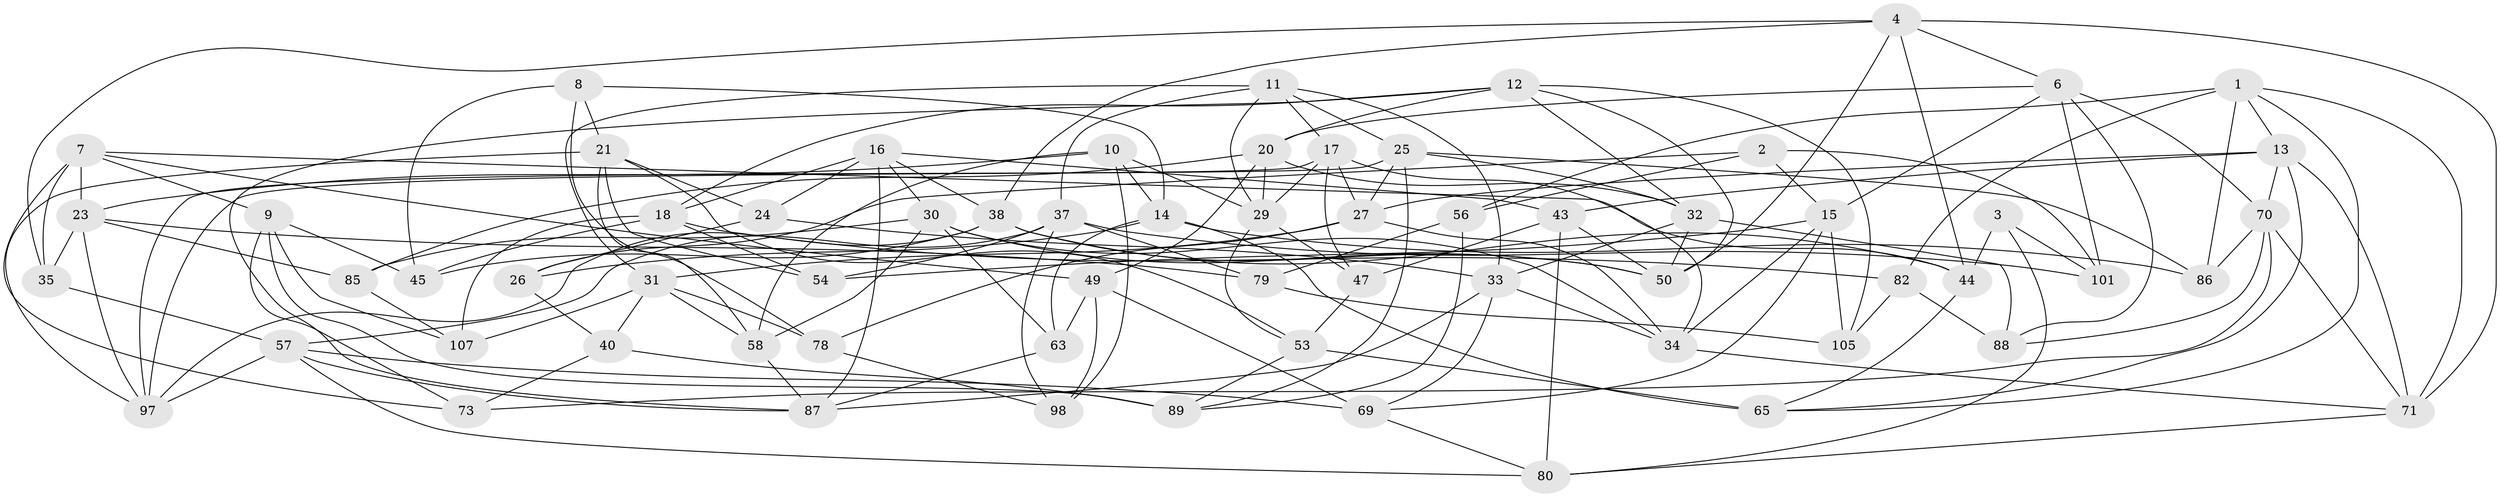 // original degree distribution, {4: 1.0}
// Generated by graph-tools (version 1.1) at 2025/42/03/06/25 10:42:23]
// undirected, 65 vertices, 166 edges
graph export_dot {
graph [start="1"]
  node [color=gray90,style=filled];
  1 [super="+55"];
  2;
  3;
  4 [super="+5"];
  6 [super="+94"];
  7 [super="+62"];
  8;
  9 [super="+102"];
  10 [super="+42"];
  11 [super="+52"];
  12 [super="+19"];
  13 [super="+75"];
  14 [super="+77"];
  15 [super="+28"];
  16 [super="+103"];
  17 [super="+22"];
  18 [super="+41"];
  20 [super="+36"];
  21 [super="+60"];
  23 [super="+66"];
  24;
  25 [super="+51"];
  26;
  27 [super="+48"];
  29 [super="+74"];
  30 [super="+90"];
  31 [super="+106"];
  32 [super="+100"];
  33 [super="+61"];
  34 [super="+67"];
  35;
  37 [super="+39"];
  38 [super="+46"];
  40;
  43 [super="+95"];
  44 [super="+104"];
  45;
  47;
  49 [super="+68"];
  50 [super="+64"];
  53 [super="+91"];
  54;
  56;
  57 [super="+72"];
  58 [super="+59"];
  63;
  65 [super="+81"];
  69 [super="+93"];
  70 [super="+76"];
  71 [super="+84"];
  73;
  78;
  79;
  80 [super="+83"];
  82;
  85;
  86;
  87 [super="+92"];
  88;
  89 [super="+96"];
  97 [super="+99"];
  98;
  101;
  105;
  107;
  1 -- 86;
  1 -- 65;
  1 -- 56;
  1 -- 82;
  1 -- 13;
  1 -- 71;
  2 -- 101;
  2 -- 56;
  2 -- 15;
  2 -- 26;
  3 -- 101;
  3 -- 44 [weight=2];
  3 -- 80;
  4 -- 50;
  4 -- 6;
  4 -- 44;
  4 -- 35;
  4 -- 38;
  4 -- 71;
  6 -- 70;
  6 -- 20;
  6 -- 88;
  6 -- 101;
  6 -- 15;
  7 -- 35;
  7 -- 23;
  7 -- 9;
  7 -- 73;
  7 -- 49;
  7 -- 44;
  8 -- 14;
  8 -- 21;
  8 -- 78;
  8 -- 45;
  9 -- 45;
  9 -- 89 [weight=2];
  9 -- 73;
  9 -- 107;
  10 -- 23;
  10 -- 58 [weight=2];
  10 -- 14;
  10 -- 29;
  10 -- 98;
  11 -- 17;
  11 -- 37;
  11 -- 29;
  11 -- 25;
  11 -- 33;
  11 -- 31;
  12 -- 105;
  12 -- 32;
  12 -- 50;
  12 -- 87;
  12 -- 20;
  12 -- 18;
  13 -- 71;
  13 -- 70;
  13 -- 43;
  13 -- 27;
  13 -- 65;
  14 -- 26;
  14 -- 86;
  14 -- 63;
  14 -- 65;
  15 -- 105;
  15 -- 34;
  15 -- 54;
  15 -- 69;
  16 -- 38;
  16 -- 18;
  16 -- 30;
  16 -- 24;
  16 -- 43;
  16 -- 87;
  17 -- 29;
  17 -- 34;
  17 -- 47;
  17 -- 27;
  17 -- 97;
  18 -- 45;
  18 -- 107;
  18 -- 54;
  18 -- 82;
  20 -- 85;
  20 -- 49;
  20 -- 32;
  20 -- 29;
  21 -- 53;
  21 -- 97;
  21 -- 24;
  21 -- 54;
  21 -- 58;
  23 -- 79;
  23 -- 97;
  23 -- 35;
  23 -- 85;
  24 -- 26;
  24 -- 33;
  25 -- 32;
  25 -- 89;
  25 -- 27;
  25 -- 97;
  25 -- 86;
  26 -- 40;
  27 -- 31;
  27 -- 78;
  27 -- 34;
  29 -- 53;
  29 -- 47;
  30 -- 85;
  30 -- 58;
  30 -- 63;
  30 -- 34;
  30 -- 50;
  31 -- 78;
  31 -- 40;
  31 -- 107;
  31 -- 58;
  32 -- 88;
  32 -- 33;
  32 -- 50;
  33 -- 34;
  33 -- 69;
  33 -- 87;
  34 -- 71;
  35 -- 57;
  37 -- 98;
  37 -- 54;
  37 -- 57;
  37 -- 101;
  37 -- 79;
  38 -- 50;
  38 -- 97;
  38 -- 45;
  38 -- 44;
  40 -- 73;
  40 -- 89;
  43 -- 47;
  43 -- 80 [weight=2];
  43 -- 50;
  44 -- 65;
  47 -- 53;
  49 -- 98;
  49 -- 69 [weight=2];
  49 -- 63;
  53 -- 65 [weight=2];
  53 -- 89;
  56 -- 89;
  56 -- 79;
  57 -- 87;
  57 -- 69;
  57 -- 97;
  57 -- 80;
  58 -- 87;
  63 -- 87;
  69 -- 80;
  70 -- 73;
  70 -- 88;
  70 -- 86;
  70 -- 71;
  71 -- 80;
  78 -- 98;
  79 -- 105;
  82 -- 105;
  82 -- 88;
  85 -- 107;
}
